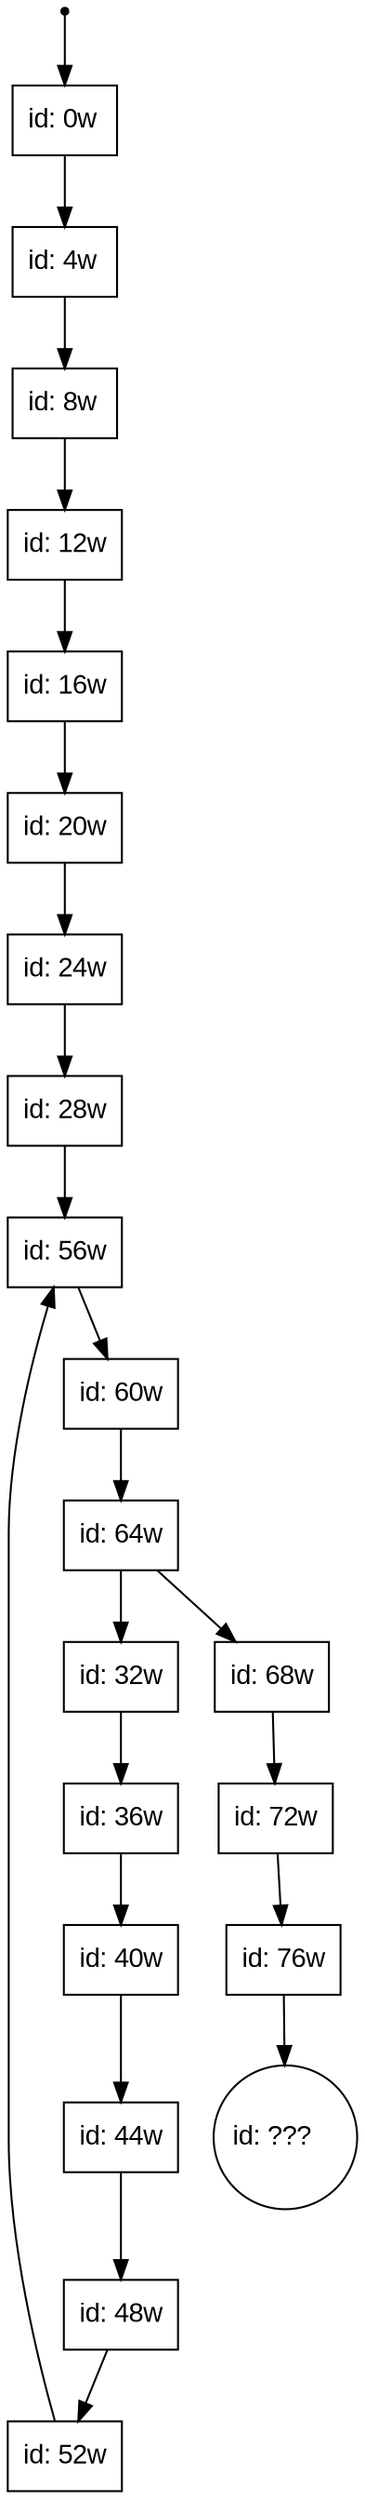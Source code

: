 digraph L {

  node [shape=record fontname=Arial];

  n_0  [label="id: 0w\l"]


  n_1  [label="id: 4w\l"]


  n_2  [label="id: 8w\l"]


  n_3  [label="id: 12w\l"]


  n_4  [label="id: 16w\l"]


  n_5  [label="id: 20w\l"]


  n_6  [label="id: 24w\l"]


  n_7  [label="id: 28w\l"]


  n_8  [label="id: 32w\l"]


  n_9  [label="id: 36w\l"]


  n_10  [label="id: 40w\l"]


  n_11  [label="id: 44w\l"]


  n_12  [label="id: 48w\l"]


  n_13  [label="id: 52w\l"]


  n_14  [label="id: 56w\l"]


  n_15  [label="id: 60w\l"]


  n_16  [label="id: 64w\l"]


  n_17  [label="id: 68w\l"]


  n_18  [label="id: 72w\l"]


  n_19  [label="id: 76w\l"]


  n_20  [shape = point, label=""]


  n_21  [shape = circle, label="id: ???\l"]



n_19 -> n_21
n_18 -> n_19
n_17 -> n_18
n_16 -> n_17
n_16 -> n_8
n_15 -> n_16
n_14 -> n_15
n_13 -> n_14
n_12 -> n_13
n_11 -> n_12
n_10 -> n_11
n_9 -> n_10
n_8 -> n_9
n_7 -> n_14
n_6 -> n_7
n_5 -> n_6
n_4 -> n_5
n_3 -> n_4
n_2 -> n_3
n_1 -> n_2
n_0 -> n_1
n_20 -> n_0

}
